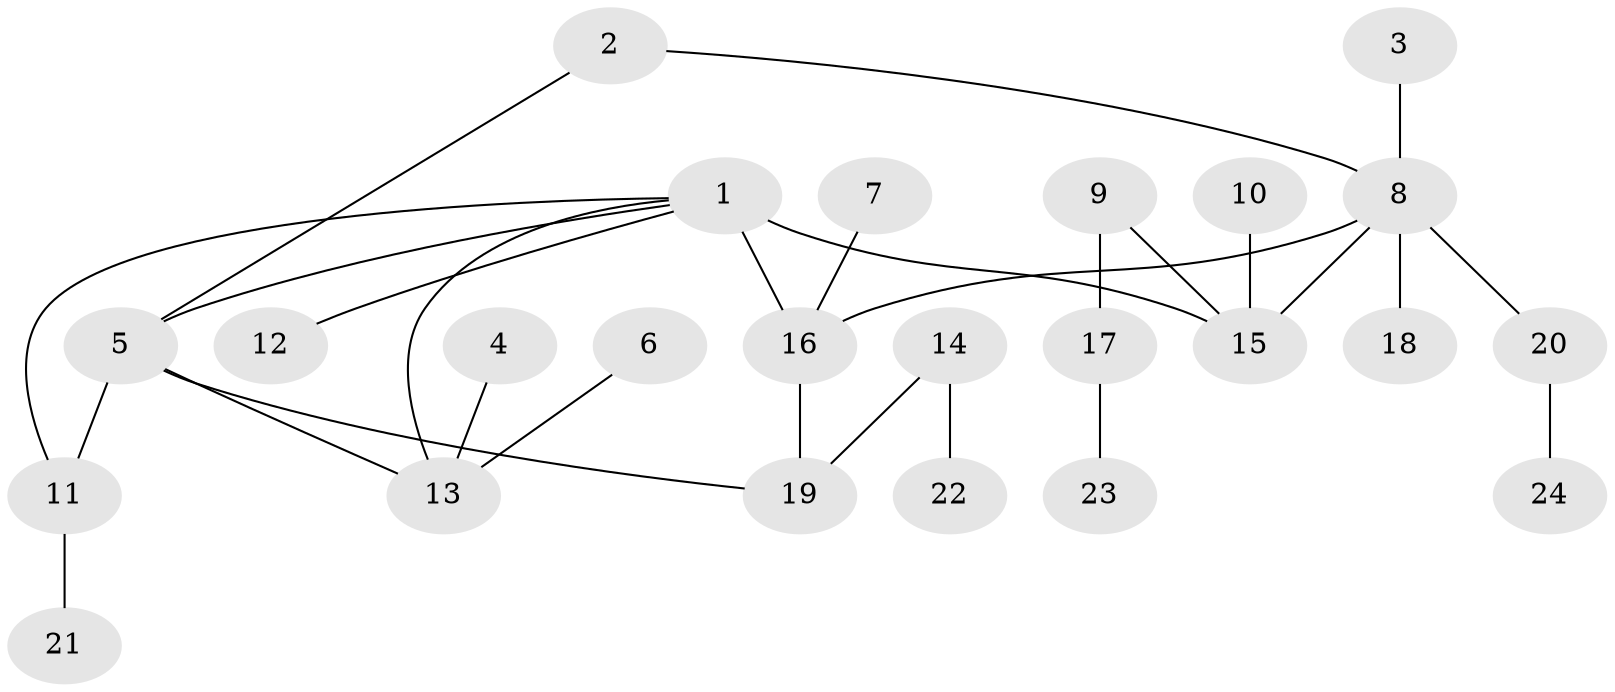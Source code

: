 // original degree distribution, {8: 0.0425531914893617, 5: 0.0425531914893617, 6: 0.0425531914893617, 4: 0.06382978723404255, 2: 0.1702127659574468, 7: 0.02127659574468085, 1: 0.5106382978723404, 3: 0.10638297872340426}
// Generated by graph-tools (version 1.1) at 2025/02/03/09/25 03:02:42]
// undirected, 24 vertices, 28 edges
graph export_dot {
graph [start="1"]
  node [color=gray90,style=filled];
  1;
  2;
  3;
  4;
  5;
  6;
  7;
  8;
  9;
  10;
  11;
  12;
  13;
  14;
  15;
  16;
  17;
  18;
  19;
  20;
  21;
  22;
  23;
  24;
  1 -- 5 [weight=1.0];
  1 -- 11 [weight=1.0];
  1 -- 12 [weight=1.0];
  1 -- 13 [weight=1.0];
  1 -- 15 [weight=3.0];
  1 -- 16 [weight=2.0];
  2 -- 5 [weight=1.0];
  2 -- 8 [weight=1.0];
  3 -- 8 [weight=1.0];
  4 -- 13 [weight=1.0];
  5 -- 11 [weight=1.0];
  5 -- 13 [weight=1.0];
  5 -- 19 [weight=1.0];
  6 -- 13 [weight=1.0];
  7 -- 16 [weight=1.0];
  8 -- 15 [weight=1.0];
  8 -- 16 [weight=2.0];
  8 -- 18 [weight=1.0];
  8 -- 20 [weight=1.0];
  9 -- 15 [weight=1.0];
  9 -- 17 [weight=1.0];
  10 -- 15 [weight=1.0];
  11 -- 21 [weight=1.0];
  14 -- 19 [weight=1.0];
  14 -- 22 [weight=1.0];
  16 -- 19 [weight=1.0];
  17 -- 23 [weight=1.0];
  20 -- 24 [weight=1.0];
}

